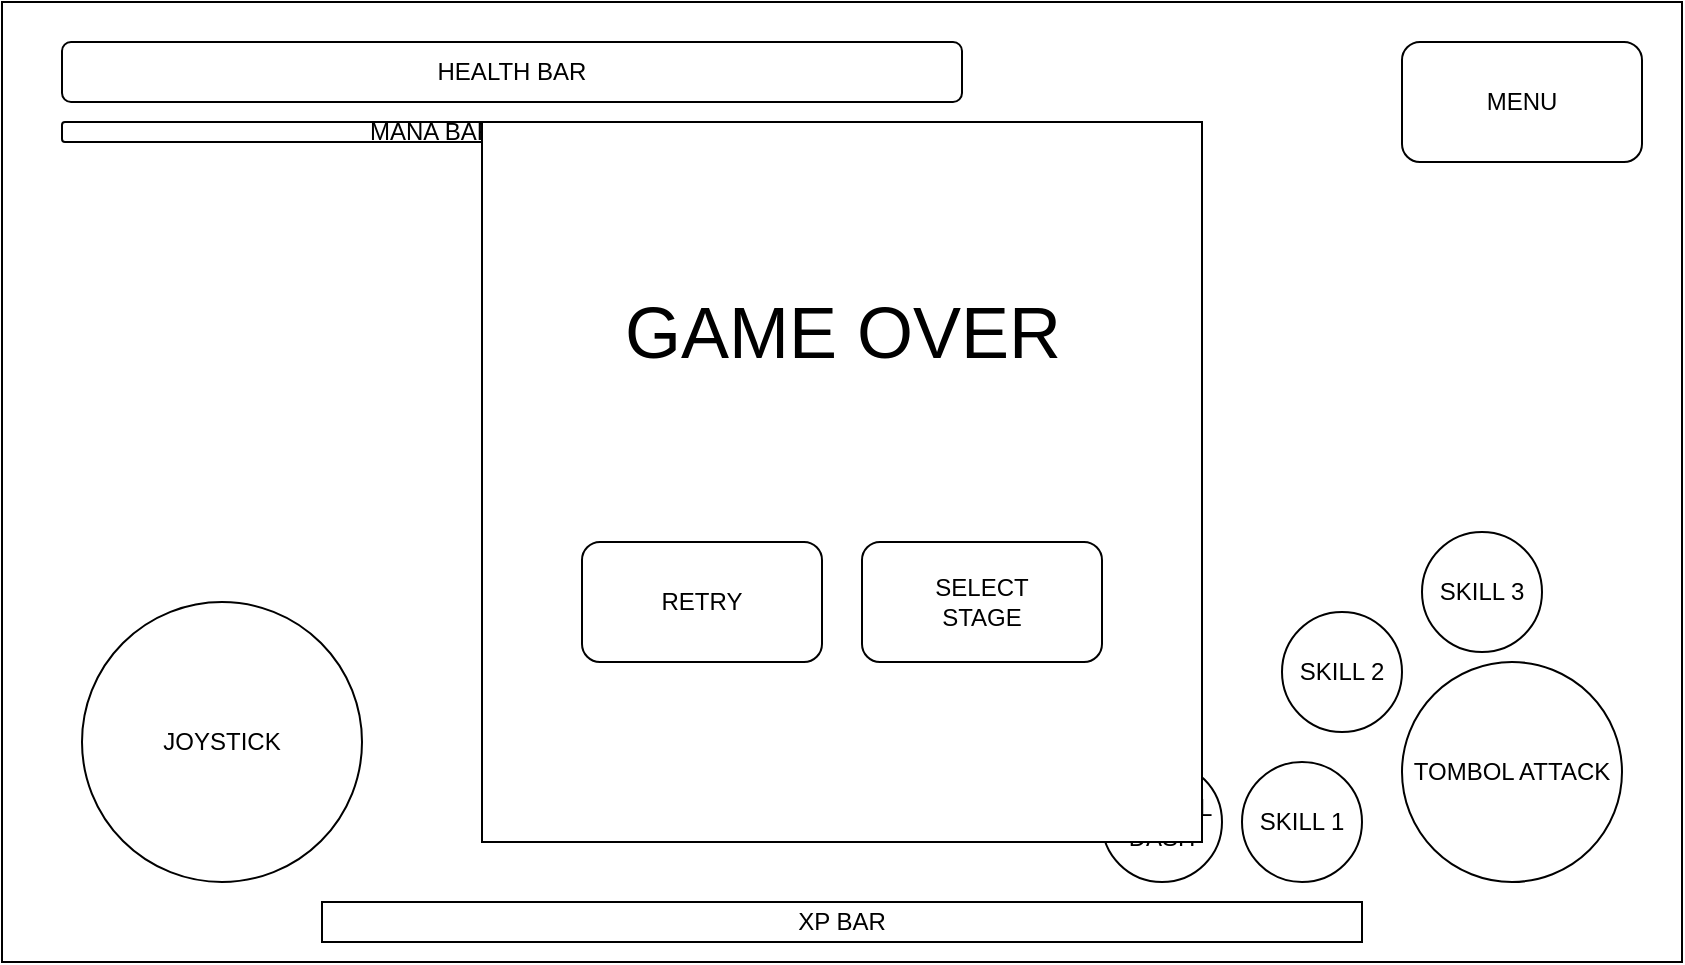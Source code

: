 <mxfile version="13.0.3" type="device"><diagram id="Wy3Zu1FFz4wPnxS08RbJ" name="Page-1"><mxGraphModel dx="1024" dy="601" grid="1" gridSize="10" guides="1" tooltips="1" connect="1" arrows="1" fold="1" page="1" pageScale="1" pageWidth="850" pageHeight="1100" math="0" shadow="0"><root><mxCell id="0"/><mxCell id="1" parent="0"/><mxCell id="7eEny-T6P1_aa0vD34p1-1" value="" style="rounded=0;whiteSpace=wrap;html=1;fillColor=none;" parent="1" vertex="1"><mxGeometry width="840" height="480" as="geometry"/></mxCell><mxCell id="7eEny-T6P1_aa0vD34p1-17" value="JOYSTICK" style="ellipse;whiteSpace=wrap;html=1;aspect=fixed;" parent="1" vertex="1"><mxGeometry x="40" y="300" width="140" height="140" as="geometry"/></mxCell><mxCell id="7eEny-T6P1_aa0vD34p1-18" value="TOMBOL ATTACK" style="ellipse;whiteSpace=wrap;html=1;aspect=fixed;" parent="1" vertex="1"><mxGeometry x="700" y="330" width="110" height="110" as="geometry"/></mxCell><mxCell id="7eEny-T6P1_aa0vD34p1-19" value="SKILL 1" style="ellipse;whiteSpace=wrap;html=1;aspect=fixed;" parent="1" vertex="1"><mxGeometry x="620" y="380" width="60" height="60" as="geometry"/></mxCell><mxCell id="7eEny-T6P1_aa0vD34p1-20" value="SKILL 2" style="ellipse;whiteSpace=wrap;html=1;aspect=fixed;" parent="1" vertex="1"><mxGeometry x="640" y="305" width="60" height="60" as="geometry"/></mxCell><mxCell id="7eEny-T6P1_aa0vD34p1-21" value="SKILL 3" style="ellipse;whiteSpace=wrap;html=1;aspect=fixed;" parent="1" vertex="1"><mxGeometry x="710" y="265" width="60" height="60" as="geometry"/></mxCell><mxCell id="7eEny-T6P1_aa0vD34p1-23" value="TOMBOL&lt;br&gt;DASH" style="ellipse;whiteSpace=wrap;html=1;aspect=fixed;" parent="1" vertex="1"><mxGeometry x="550" y="380" width="60" height="60" as="geometry"/></mxCell><mxCell id="7eEny-T6P1_aa0vD34p1-27" value="XP BAR" style="rounded=0;whiteSpace=wrap;html=1;" parent="1" vertex="1"><mxGeometry x="160" y="450" width="520" height="20" as="geometry"/></mxCell><mxCell id="7eEny-T6P1_aa0vD34p1-28" value="MENU" style="rounded=1;whiteSpace=wrap;html=1;" parent="1" vertex="1"><mxGeometry x="700" y="20" width="120" height="60" as="geometry"/></mxCell><mxCell id="NLrhnEP6-NAwebkshfyT-3" value="HEALTH BAR" style="rounded=1;whiteSpace=wrap;html=1;" parent="1" vertex="1"><mxGeometry x="30" y="20" width="450" height="30" as="geometry"/></mxCell><mxCell id="NLrhnEP6-NAwebkshfyT-4" value="MANA BAR" style="rounded=1;whiteSpace=wrap;html=1;" parent="1" vertex="1"><mxGeometry x="30" y="60" width="370" height="10" as="geometry"/></mxCell><mxCell id="0NiofbZQq--NL8S6zYnt-1" value="" style="rounded=0;whiteSpace=wrap;html=1;fillColor=none;" vertex="1" parent="1"><mxGeometry width="840" height="480" as="geometry"/></mxCell><mxCell id="0NiofbZQq--NL8S6zYnt-2" value="" style="whiteSpace=wrap;html=1;aspect=fixed;" vertex="1" parent="1"><mxGeometry x="240" y="60" width="360" height="360" as="geometry"/></mxCell><mxCell id="0NiofbZQq--NL8S6zYnt-3" value="&lt;div&gt;&lt;span&gt;&lt;font style=&quot;font-size: 36px&quot;&gt;GAME OVER&lt;/font&gt;&lt;/span&gt;&lt;/div&gt;" style="text;html=1;align=center;verticalAlign=middle;resizable=0;points=[];autosize=1;" vertex="1" parent="1"><mxGeometry x="305" y="150" width="230" height="30" as="geometry"/></mxCell><mxCell id="0NiofbZQq--NL8S6zYnt-4" value="RETRY" style="rounded=1;whiteSpace=wrap;html=1;" vertex="1" parent="1"><mxGeometry x="290" y="270" width="120" height="60" as="geometry"/></mxCell><mxCell id="0NiofbZQq--NL8S6zYnt-5" value="SELECT &lt;br&gt;STAGE" style="rounded=1;whiteSpace=wrap;html=1;" vertex="1" parent="1"><mxGeometry x="430" y="270" width="120" height="60" as="geometry"/></mxCell></root></mxGraphModel></diagram></mxfile>